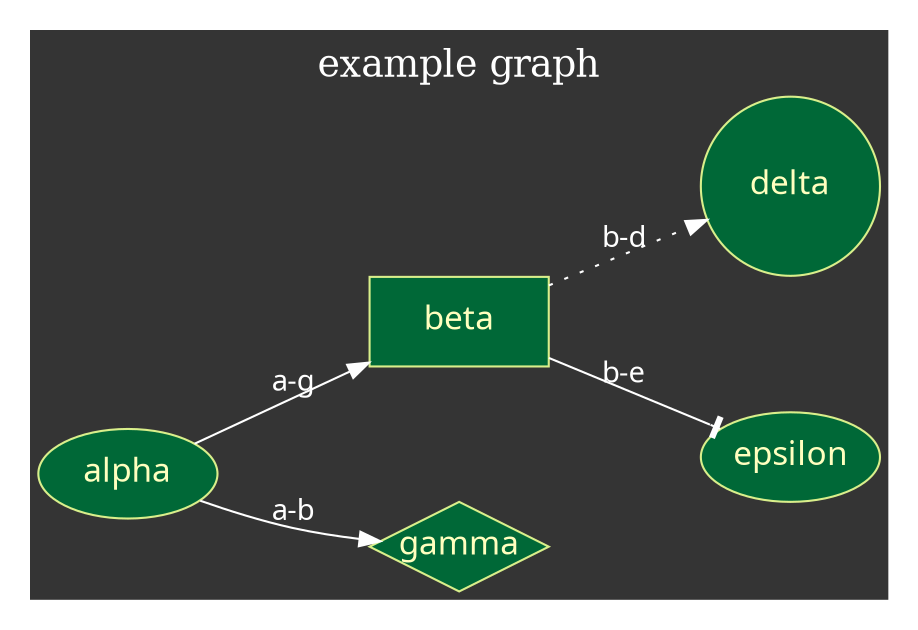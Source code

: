 digraph graph_name {
  graph [
    charset = "UTF-8";
    label = "example graph",
    labelloc = "t",
    labeljust = "c",
    bgcolor = "#343434",
    fontcolor = white,
    fontsize = 18,
    style = "filled",
    rankdir = LR,
    margin = 0.2,
    splines = spline,
    ranksep = 1.0,
    nodesep = 0.9
  ];

  node [
    colorscheme = "rdylgn11"
    style = "solid,filled",
    fontsize = 16,
    fontcolor = 6,
    fontname = "Migu 1M",
    color = 7,
    fillcolor = 11,
    fixedsize = true,
    height = 0.6,
    width = 1.2
  ];

  edge [
    style = solid,
    fontsize = 14,
    fontcolor = white,
    fontname = "Migu 1M",
    color = white,
    labelfloat = true,
    labeldistance = 2.5,
    labelangle = 70
  ];

  // node define
  alpha;
  beta [shape = box];
  gamma [shape = diamond];
  delta [shape = circle];


  // edge define
  alpha -> beta [label = "a-g"];
  alpha -> gamma [label = "a-b", arrowhead = normal];
  beta -> delta [label = "b-d", style = dotted];
  beta -> epsilon [label = "b-e", arrowhead = tee];
}